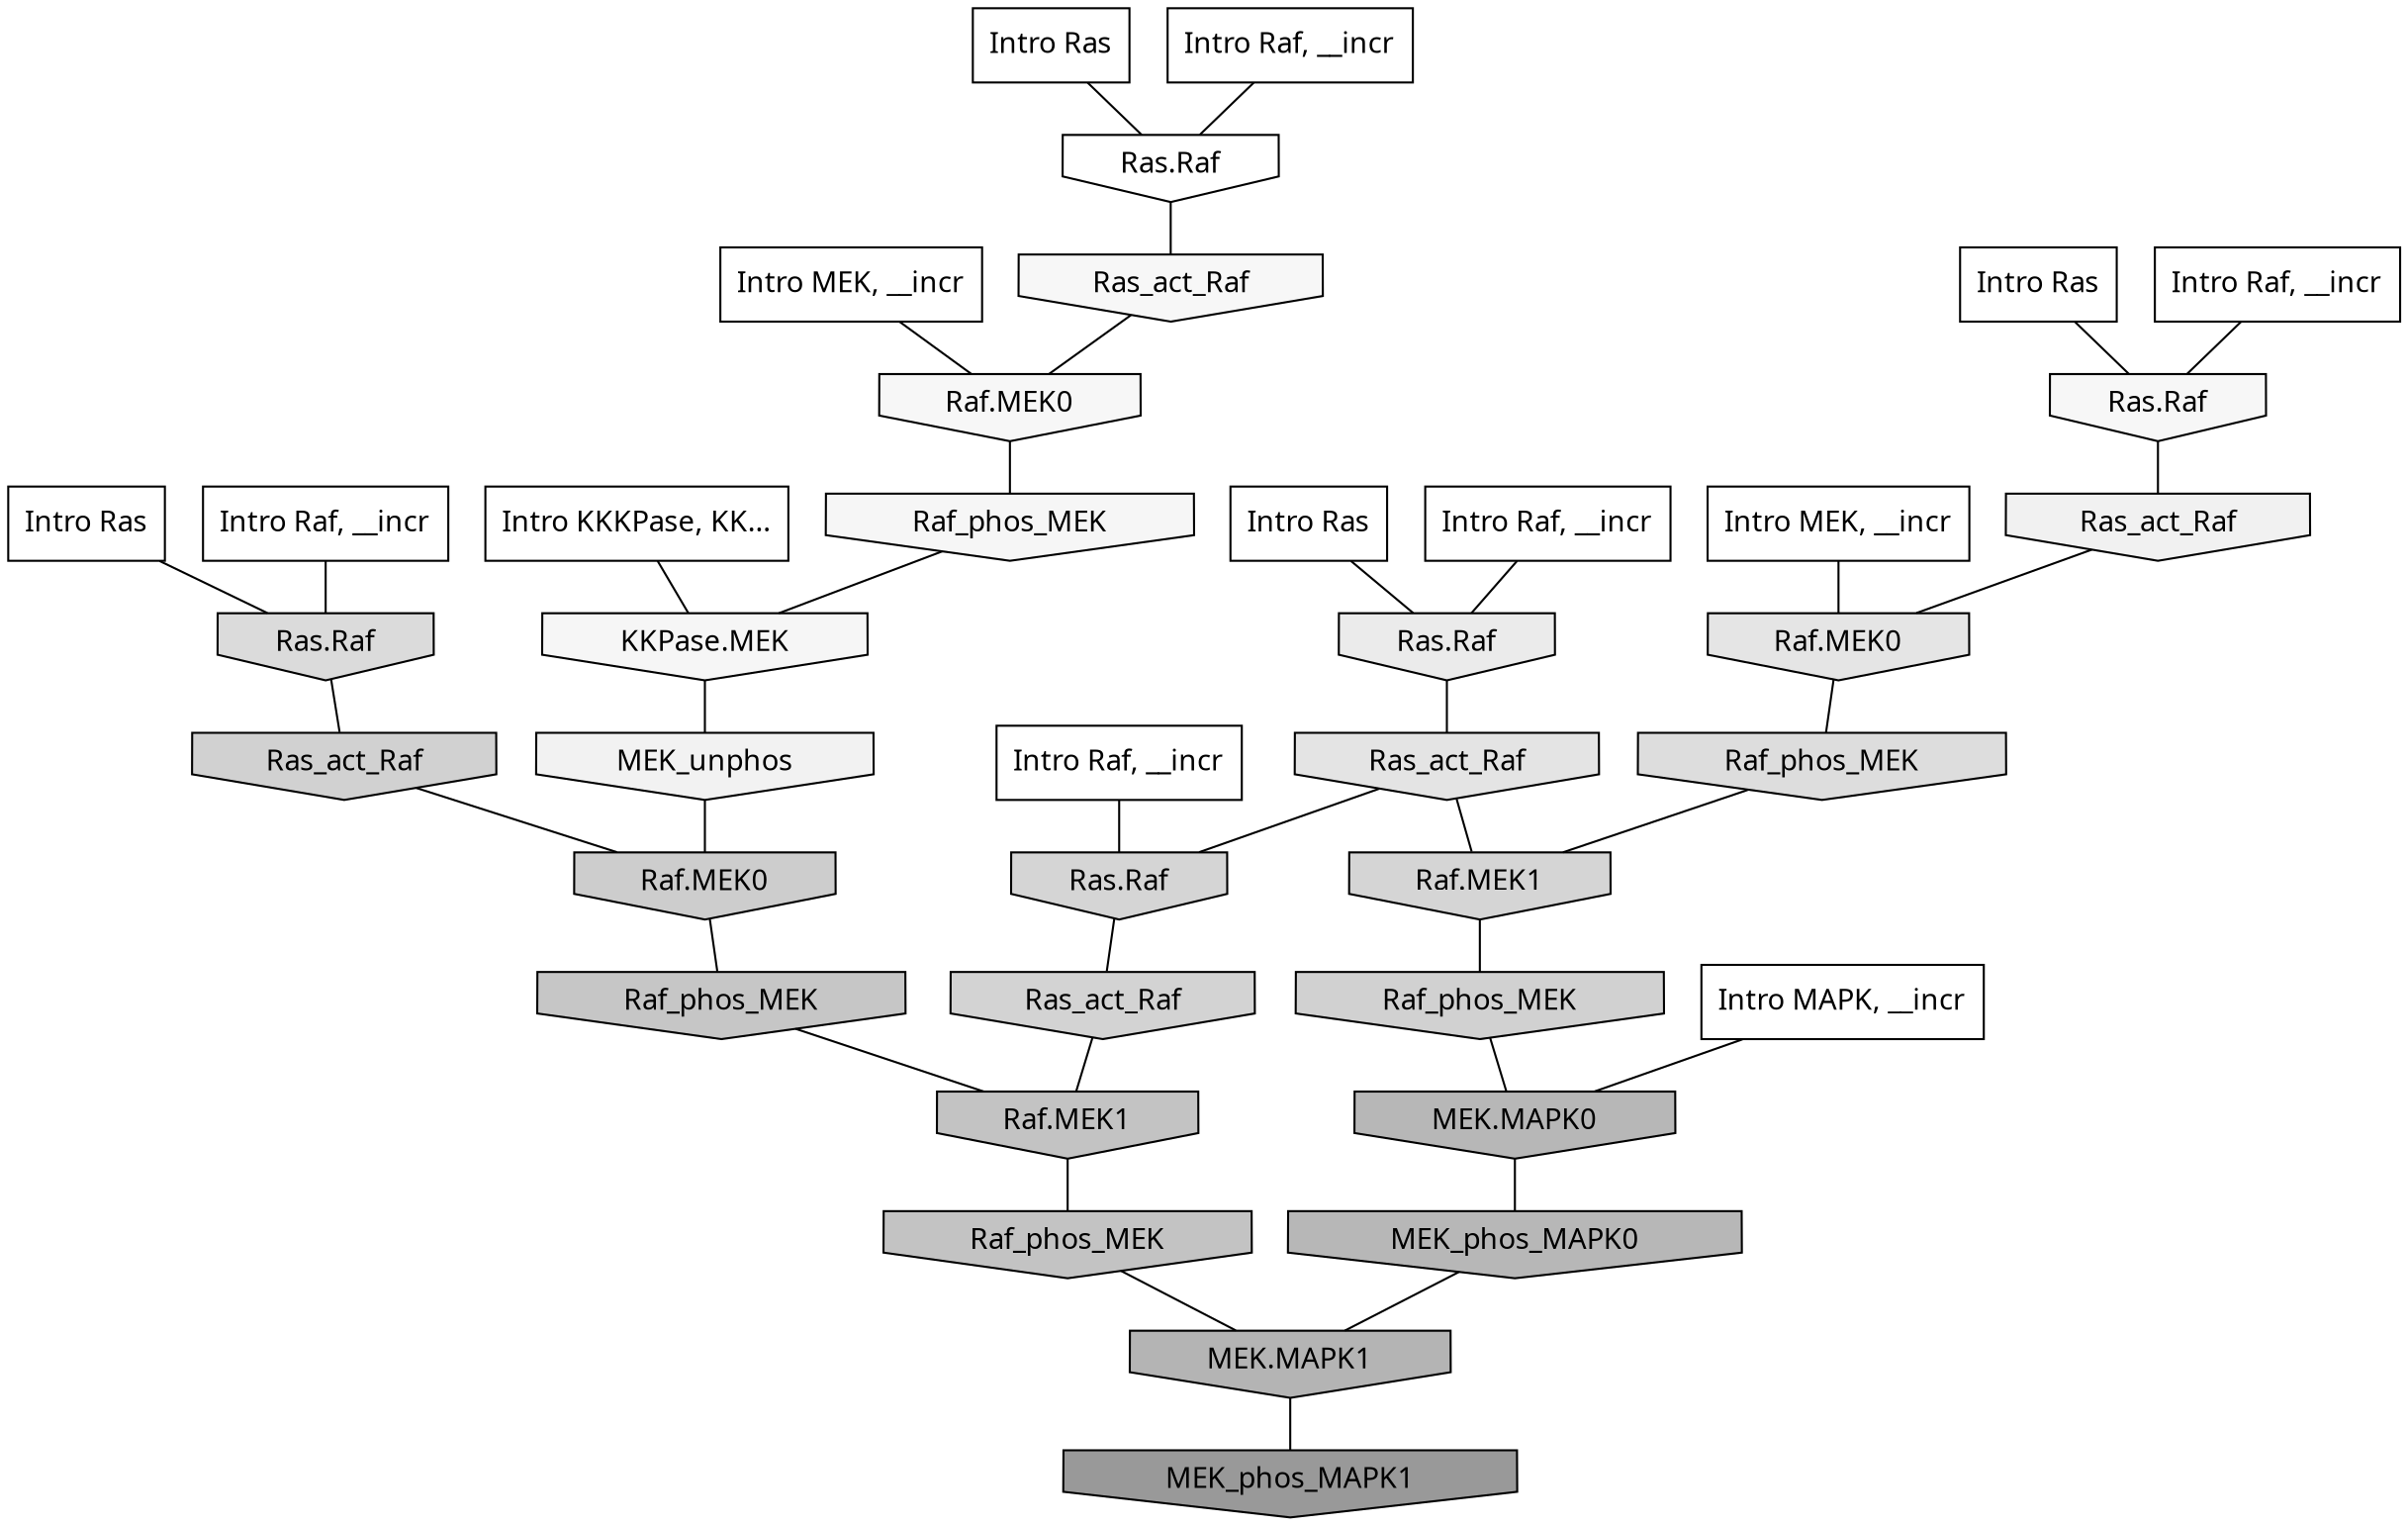 digraph G{
  rankdir="TB";
  ranksep=0.30;
  node [fontname="CMU Serif"];
  edge [fontname="CMU Serif"];
  
  2 [label="Intro Ras", shape=rectangle, style=filled, fillcolor="0.000 0.000 1.000"]
  
  18 [label="Intro Ras", shape=rectangle, style=filled, fillcolor="0.000 0.000 1.000"]
  
  25 [label="Intro Ras", shape=rectangle, style=filled, fillcolor="0.000 0.000 1.000"]
  
  60 [label="Intro Ras", shape=rectangle, style=filled, fillcolor="0.000 0.000 1.000"]
  
  265 [label="Intro Raf, __incr", shape=rectangle, style=filled, fillcolor="0.000 0.000 1.000"]
  
  345 [label="Intro Raf, __incr", shape=rectangle, style=filled, fillcolor="0.000 0.000 1.000"]
  
  352 [label="Intro Raf, __incr", shape=rectangle, style=filled, fillcolor="0.000 0.000 1.000"]
  
  550 [label="Intro Raf, __incr", shape=rectangle, style=filled, fillcolor="0.000 0.000 1.000"]
  
  1013 [label="Intro Raf, __incr", shape=rectangle, style=filled, fillcolor="0.000 0.000 1.000"]
  
  1307 [label="Intro MEK, __incr", shape=rectangle, style=filled, fillcolor="0.000 0.000 1.000"]
  
  2027 [label="Intro MEK, __incr", shape=rectangle, style=filled, fillcolor="0.000 0.000 1.000"]
  
  3076 [label="Intro MAPK, __incr", shape=rectangle, style=filled, fillcolor="0.000 0.000 1.000"]
  
  3145 [label="Intro KKKPase, KK...", shape=rectangle, style=filled, fillcolor="0.000 0.000 1.000"]
  
  3322 [label="Ras.Raf", shape=invhouse, style=filled, fillcolor="0.000 0.000 0.998"]
  
  3560 [label="Ras_act_Raf", shape=invhouse, style=filled, fillcolor="0.000 0.000 0.965"]
  
  3563 [label="Raf.MEK0", shape=invhouse, style=filled, fillcolor="0.000 0.000 0.965"]
  
  3567 [label="Ras.Raf", shape=invhouse, style=filled, fillcolor="0.000 0.000 0.965"]
  
  3573 [label="Raf_phos_MEK", shape=invhouse, style=filled, fillcolor="0.000 0.000 0.964"]
  
  3576 [label="KKPase.MEK", shape=invhouse, style=filled, fillcolor="0.000 0.000 0.964"]
  
  3767 [label="MEK_unphos", shape=invhouse, style=filled, fillcolor="0.000 0.000 0.946"]
  
  3781 [label="Ras_act_Raf", shape=invhouse, style=filled, fillcolor="0.000 0.000 0.945"]
  
  4204 [label="Ras.Raf", shape=invhouse, style=filled, fillcolor="0.000 0.000 0.919"]
  
  4560 [label="Raf.MEK0", shape=invhouse, style=filled, fillcolor="0.000 0.000 0.897"]
  
  4657 [label="Ras_act_Raf", shape=invhouse, style=filled, fillcolor="0.000 0.000 0.891"]
  
  5122 [label="Raf_phos_MEK", shape=invhouse, style=filled, fillcolor="0.000 0.000 0.865"]
  
  5292 [label="Ras.Raf", shape=invhouse, style=filled, fillcolor="0.000 0.000 0.857"]
  
  5723 [label="Ras.Raf", shape=invhouse, style=filled, fillcolor="0.000 0.000 0.834"]
  
  5748 [label="Raf.MEK1", shape=invhouse, style=filled, fillcolor="0.000 0.000 0.833"]
  
  5926 [label="Ras_act_Raf", shape=invhouse, style=filled, fillcolor="0.000 0.000 0.825"]
  
  6044 [label="Ras_act_Raf", shape=invhouse, style=filled, fillcolor="0.000 0.000 0.819"]
  
  6057 [label="Raf_phos_MEK", shape=invhouse, style=filled, fillcolor="0.000 0.000 0.818"]
  
  6397 [label="Raf.MEK0", shape=invhouse, style=filled, fillcolor="0.000 0.000 0.804"]
  
  7217 [label="Raf_phos_MEK", shape=invhouse, style=filled, fillcolor="0.000 0.000 0.777"]
  
  7735 [label="Raf.MEK1", shape=invhouse, style=filled, fillcolor="0.000 0.000 0.762"]
  
  7756 [label="Raf_phos_MEK", shape=invhouse, style=filled, fillcolor="0.000 0.000 0.762"]
  
  9501 [label="MEK.MAPK0", shape=invhouse, style=filled, fillcolor="0.000 0.000 0.717"]
  
  9532 [label="MEK_phos_MAPK0", shape=invhouse, style=filled, fillcolor="0.000 0.000 0.716"]
  
  10089 [label="MEK.MAPK1", shape=invhouse, style=filled, fillcolor="0.000 0.000 0.705"]
  
  16634 [label="MEK_phos_MAPK1", shape=invhouse, style=filled, fillcolor="0.000 0.000 0.600"]
  
  
  10089 -> 16634 [dir=none, color="0.000 0.000 0.000"] 
  9532 -> 10089 [dir=none, color="0.000 0.000 0.000"] 
  9501 -> 9532 [dir=none, color="0.000 0.000 0.000"] 
  7756 -> 10089 [dir=none, color="0.000 0.000 0.000"] 
  7735 -> 7756 [dir=none, color="0.000 0.000 0.000"] 
  7217 -> 7735 [dir=none, color="0.000 0.000 0.000"] 
  6397 -> 7217 [dir=none, color="0.000 0.000 0.000"] 
  6057 -> 9501 [dir=none, color="0.000 0.000 0.000"] 
  6044 -> 6397 [dir=none, color="0.000 0.000 0.000"] 
  5926 -> 7735 [dir=none, color="0.000 0.000 0.000"] 
  5748 -> 6057 [dir=none, color="0.000 0.000 0.000"] 
  5723 -> 5926 [dir=none, color="0.000 0.000 0.000"] 
  5292 -> 6044 [dir=none, color="0.000 0.000 0.000"] 
  5122 -> 5748 [dir=none, color="0.000 0.000 0.000"] 
  4657 -> 5723 [dir=none, color="0.000 0.000 0.000"] 
  4657 -> 5748 [dir=none, color="0.000 0.000 0.000"] 
  4560 -> 5122 [dir=none, color="0.000 0.000 0.000"] 
  4204 -> 4657 [dir=none, color="0.000 0.000 0.000"] 
  3781 -> 4560 [dir=none, color="0.000 0.000 0.000"] 
  3767 -> 6397 [dir=none, color="0.000 0.000 0.000"] 
  3576 -> 3767 [dir=none, color="0.000 0.000 0.000"] 
  3573 -> 3576 [dir=none, color="0.000 0.000 0.000"] 
  3567 -> 3781 [dir=none, color="0.000 0.000 0.000"] 
  3563 -> 3573 [dir=none, color="0.000 0.000 0.000"] 
  3560 -> 3563 [dir=none, color="0.000 0.000 0.000"] 
  3322 -> 3560 [dir=none, color="0.000 0.000 0.000"] 
  3145 -> 3576 [dir=none, color="0.000 0.000 0.000"] 
  3076 -> 9501 [dir=none, color="0.000 0.000 0.000"] 
  2027 -> 4560 [dir=none, color="0.000 0.000 0.000"] 
  1307 -> 3563 [dir=none, color="0.000 0.000 0.000"] 
  1013 -> 4204 [dir=none, color="0.000 0.000 0.000"] 
  550 -> 3322 [dir=none, color="0.000 0.000 0.000"] 
  352 -> 5723 [dir=none, color="0.000 0.000 0.000"] 
  345 -> 3567 [dir=none, color="0.000 0.000 0.000"] 
  265 -> 5292 [dir=none, color="0.000 0.000 0.000"] 
  60 -> 3567 [dir=none, color="0.000 0.000 0.000"] 
  25 -> 5292 [dir=none, color="0.000 0.000 0.000"] 
  18 -> 4204 [dir=none, color="0.000 0.000 0.000"] 
  2 -> 3322 [dir=none, color="0.000 0.000 0.000"] 
  
  }
